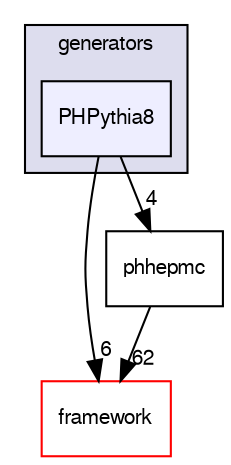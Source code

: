 digraph "/dev/shm/kenichi/update-e1039-doc/e1039-core/generators/PHPythia8" {
  bgcolor=transparent;
  compound=true
  node [ fontsize="10", fontname="FreeSans"];
  edge [ labelfontsize="10", labelfontname="FreeSans"];
  subgraph clusterdir_e00d85e4e5e7202633354b6b9bef7328 {
    graph [ bgcolor="#ddddee", pencolor="black", label="generators" fontname="FreeSans", fontsize="10", URL="dir_e00d85e4e5e7202633354b6b9bef7328.html"]
  dir_73b0f041d382844277bbc6bebe8e8b60 [shape=box, label="PHPythia8", style="filled", fillcolor="#eeeeff", pencolor="black", URL="dir_73b0f041d382844277bbc6bebe8e8b60.html"];
  }
  dir_68879e08c6651a210f7d5b44f4a6e313 [shape=box label="framework" color="red" URL="dir_68879e08c6651a210f7d5b44f4a6e313.html"];
  dir_315af1d1b16bd7190138a3622a101347 [shape=box label="phhepmc" URL="dir_315af1d1b16bd7190138a3622a101347.html"];
  dir_315af1d1b16bd7190138a3622a101347->dir_68879e08c6651a210f7d5b44f4a6e313 [headlabel="62", labeldistance=1.5 headhref="dir_000030_000024.html"];
  dir_73b0f041d382844277bbc6bebe8e8b60->dir_68879e08c6651a210f7d5b44f4a6e313 [headlabel="6", labeldistance=1.5 headhref="dir_000031_000024.html"];
  dir_73b0f041d382844277bbc6bebe8e8b60->dir_315af1d1b16bd7190138a3622a101347 [headlabel="4", labeldistance=1.5 headhref="dir_000031_000030.html"];
}
